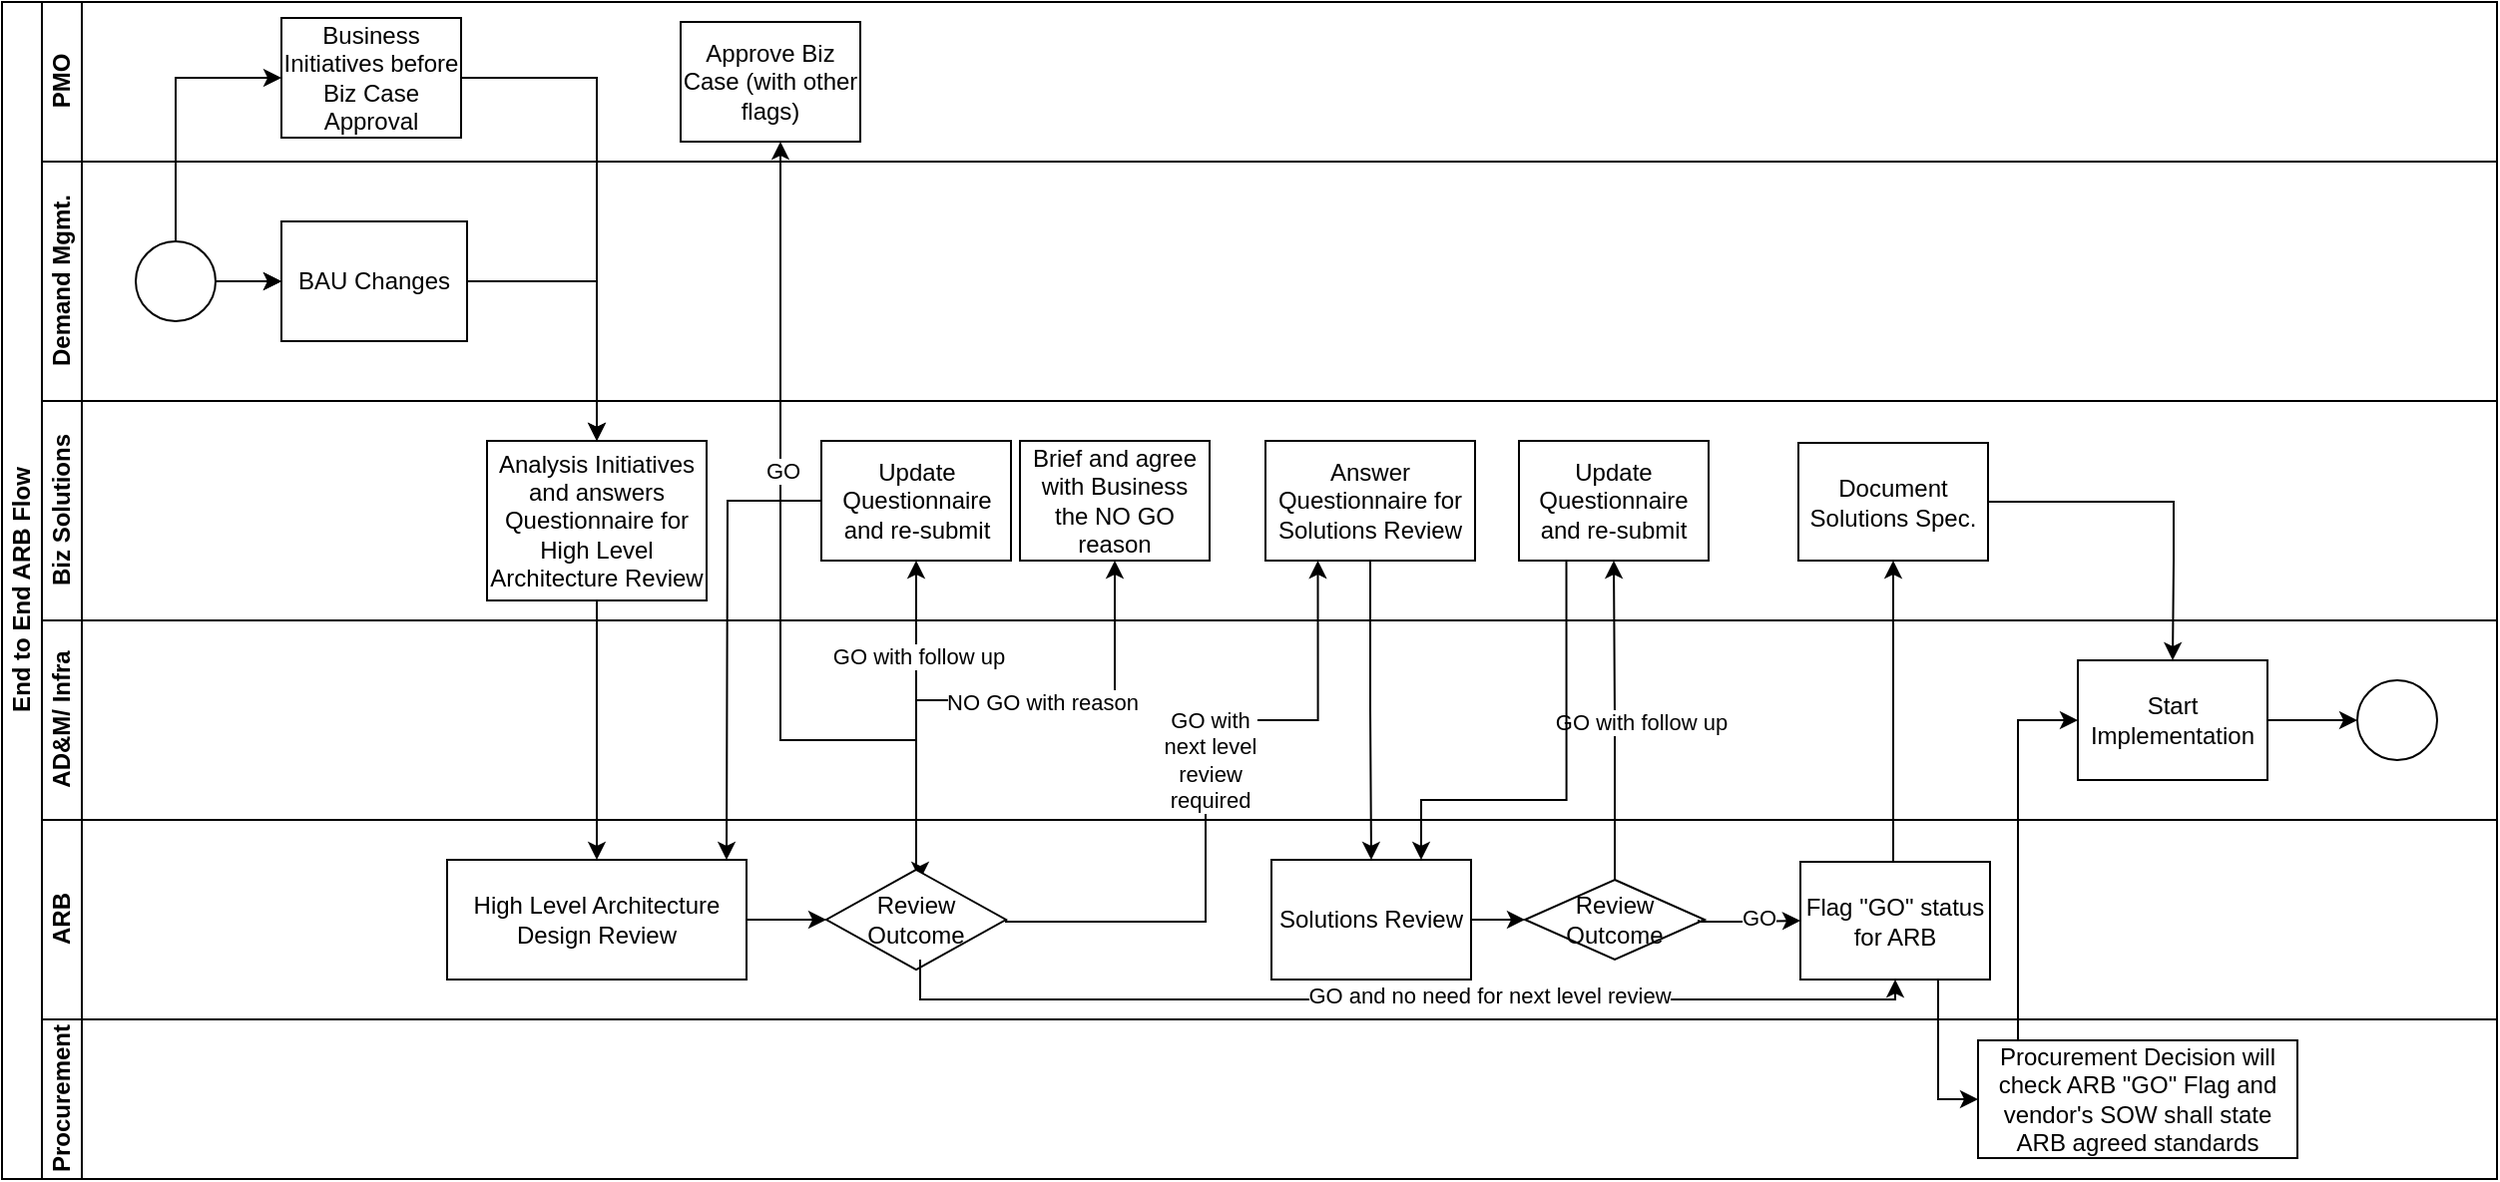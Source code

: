 <mxfile version="21.5.1" type="github">
  <diagram id="prtHgNgQTEPvFCAcTncT" name="Page-1">
    <mxGraphModel dx="1434" dy="916" grid="1" gridSize="10" guides="1" tooltips="1" connect="1" arrows="1" fold="1" page="1" pageScale="1" pageWidth="827" pageHeight="1169" math="0" shadow="0">
      <root>
        <mxCell id="0" />
        <mxCell id="1" parent="0" />
        <mxCell id="dNxyNK7c78bLwvsdeMH5-19" value="End to End ARB Flow" style="swimlane;html=1;childLayout=stackLayout;resizeParent=1;resizeParentMax=0;horizontal=0;startSize=20;horizontalStack=0;" parent="1" vertex="1">
          <mxGeometry x="120" y="120" width="1250" height="590" as="geometry" />
        </mxCell>
        <mxCell id="dNxyNK7c78bLwvsdeMH5-35" style="edgeStyle=orthogonalEdgeStyle;rounded=0;orthogonalLoop=1;jettySize=auto;html=1;endArrow=classic;endFill=1;" parent="dNxyNK7c78bLwvsdeMH5-19" source="dNxyNK7c78bLwvsdeMH5-24" target="dNxyNK7c78bLwvsdeMH5-34" edge="1">
          <mxGeometry relative="1" as="geometry">
            <mxPoint x="283" y="180" as="sourcePoint" />
          </mxGeometry>
        </mxCell>
        <mxCell id="dNxyNK7c78bLwvsdeMH5-20" value="PMO" style="swimlane;html=1;startSize=20;horizontal=0;" parent="dNxyNK7c78bLwvsdeMH5-19" vertex="1">
          <mxGeometry x="20" width="1230" height="80" as="geometry" />
        </mxCell>
        <mxCell id="dNxyNK7c78bLwvsdeMH5-24" value="Business Initiatives before Biz Case Approval" style="rounded=0;whiteSpace=wrap;html=1;fontFamily=Helvetica;fontSize=12;fontColor=#000000;align=center;" parent="dNxyNK7c78bLwvsdeMH5-20" vertex="1">
          <mxGeometry x="120" y="8" width="90" height="60" as="geometry" />
        </mxCell>
        <mxCell id="5ROh5u9C2AMJq6cVjXNk-48" value="Approve Biz Case (with other flags)" style="rounded=0;whiteSpace=wrap;html=1;fontFamily=Helvetica;fontSize=12;fontColor=#000000;align=center;" vertex="1" parent="dNxyNK7c78bLwvsdeMH5-20">
          <mxGeometry x="320" y="10" width="90" height="60" as="geometry" />
        </mxCell>
        <mxCell id="dNxyNK7c78bLwvsdeMH5-21" value="Demand Mgmt." style="swimlane;html=1;startSize=20;horizontal=0;" parent="dNxyNK7c78bLwvsdeMH5-19" vertex="1">
          <mxGeometry x="20" y="80" width="1230" height="120" as="geometry" />
        </mxCell>
        <mxCell id="dNxyNK7c78bLwvsdeMH5-26" value="BAU Changes" style="rounded=0;whiteSpace=wrap;html=1;fontFamily=Helvetica;fontSize=12;fontColor=#000000;align=center;" parent="dNxyNK7c78bLwvsdeMH5-21" vertex="1">
          <mxGeometry x="120" y="30" width="93" height="60" as="geometry" />
        </mxCell>
        <mxCell id="5ROh5u9C2AMJq6cVjXNk-18" value="" style="edgeStyle=orthogonalEdgeStyle;rounded=0;orthogonalLoop=1;jettySize=auto;html=1;" edge="1" parent="dNxyNK7c78bLwvsdeMH5-21" source="5ROh5u9C2AMJq6cVjXNk-16" target="dNxyNK7c78bLwvsdeMH5-26">
          <mxGeometry relative="1" as="geometry" />
        </mxCell>
        <mxCell id="5ROh5u9C2AMJq6cVjXNk-16" value="" style="ellipse;whiteSpace=wrap;html=1;" vertex="1" parent="dNxyNK7c78bLwvsdeMH5-21">
          <mxGeometry x="47" y="40" width="40" height="40" as="geometry" />
        </mxCell>
        <mxCell id="5ROh5u9C2AMJq6cVjXNk-17" value="" style="edgeStyle=orthogonalEdgeStyle;rounded=0;orthogonalLoop=1;jettySize=auto;html=1;exitX=1;exitY=0.5;exitDx=0;exitDy=0;entryX=0;entryY=0.5;entryDx=0;entryDy=0;" edge="1" parent="dNxyNK7c78bLwvsdeMH5-21" source="5ROh5u9C2AMJq6cVjXNk-16" target="dNxyNK7c78bLwvsdeMH5-26">
          <mxGeometry relative="1" as="geometry">
            <mxPoint x="73" y="-50" as="sourcePoint" />
            <mxPoint x="113" y="-50" as="targetPoint" />
          </mxGeometry>
        </mxCell>
        <mxCell id="dNxyNK7c78bLwvsdeMH5-22" value="Biz Solutions" style="swimlane;html=1;startSize=20;horizontal=0;" parent="dNxyNK7c78bLwvsdeMH5-19" vertex="1">
          <mxGeometry x="20" y="200" width="1230" height="110" as="geometry" />
        </mxCell>
        <mxCell id="dNxyNK7c78bLwvsdeMH5-34" value="Analysis Initiatives and answers Questionnaire for High Level Architecture Review" style="rounded=0;whiteSpace=wrap;html=1;fontFamily=Helvetica;fontSize=12;fontColor=#000000;align=center;" parent="dNxyNK7c78bLwvsdeMH5-22" vertex="1">
          <mxGeometry x="223" y="20" width="110" height="80" as="geometry" />
        </mxCell>
        <mxCell id="5ROh5u9C2AMJq6cVjXNk-6" value="Update Questionnaire and re-submit" style="rounded=0;whiteSpace=wrap;html=1;fontFamily=Helvetica;fontSize=12;fontColor=#000000;align=center;" vertex="1" parent="dNxyNK7c78bLwvsdeMH5-22">
          <mxGeometry x="390.5" y="20" width="95" height="60" as="geometry" />
        </mxCell>
        <mxCell id="5ROh5u9C2AMJq6cVjXNk-24" value="Brief and agree with Business the NO GO reason" style="rounded=0;whiteSpace=wrap;html=1;fontFamily=Helvetica;fontSize=12;fontColor=#000000;align=center;" vertex="1" parent="dNxyNK7c78bLwvsdeMH5-22">
          <mxGeometry x="490" y="20" width="95" height="60" as="geometry" />
        </mxCell>
        <mxCell id="5ROh5u9C2AMJq6cVjXNk-49" value="Document Solutions Spec." style="rounded=0;whiteSpace=wrap;html=1;fontFamily=Helvetica;fontSize=12;fontColor=#000000;align=center;" vertex="1" parent="dNxyNK7c78bLwvsdeMH5-22">
          <mxGeometry x="880" y="21" width="95" height="59" as="geometry" />
        </mxCell>
        <mxCell id="5ROh5u9C2AMJq6cVjXNk-4" value="AD&amp;amp;M/ Infra" style="swimlane;html=1;startSize=20;horizontal=0;" vertex="1" parent="dNxyNK7c78bLwvsdeMH5-19">
          <mxGeometry x="20" y="310" width="1230" height="100" as="geometry" />
        </mxCell>
        <mxCell id="5ROh5u9C2AMJq6cVjXNk-14" value="Answer Questionnaire for Solutions Review" style="rounded=0;whiteSpace=wrap;html=1;fontFamily=Helvetica;fontSize=12;fontColor=#000000;align=center;" vertex="1" parent="5ROh5u9C2AMJq6cVjXNk-4">
          <mxGeometry x="613" y="-90" width="105" height="60" as="geometry" />
        </mxCell>
        <mxCell id="5ROh5u9C2AMJq6cVjXNk-39" value="Update Questionnaire and re-submit" style="rounded=0;whiteSpace=wrap;html=1;fontFamily=Helvetica;fontSize=12;fontColor=#000000;align=center;" vertex="1" parent="5ROh5u9C2AMJq6cVjXNk-4">
          <mxGeometry x="740" y="-90" width="95" height="60" as="geometry" />
        </mxCell>
        <mxCell id="5ROh5u9C2AMJq6cVjXNk-46" value="Start Implementation" style="rounded=0;whiteSpace=wrap;html=1;fontFamily=Helvetica;fontSize=12;fontColor=#000000;align=center;" vertex="1" parent="5ROh5u9C2AMJq6cVjXNk-4">
          <mxGeometry x="1020" y="20" width="95" height="60" as="geometry" />
        </mxCell>
        <mxCell id="5ROh5u9C2AMJq6cVjXNk-52" value="" style="ellipse;whiteSpace=wrap;html=1;" vertex="1" parent="5ROh5u9C2AMJq6cVjXNk-4">
          <mxGeometry x="1160" y="30" width="40" height="40" as="geometry" />
        </mxCell>
        <mxCell id="5ROh5u9C2AMJq6cVjXNk-53" value="" style="edgeStyle=orthogonalEdgeStyle;rounded=0;orthogonalLoop=1;jettySize=auto;html=1;entryX=0;entryY=0.5;entryDx=0;entryDy=0;exitX=1;exitY=0.5;exitDx=0;exitDy=0;" edge="1" parent="5ROh5u9C2AMJq6cVjXNk-4" source="5ROh5u9C2AMJq6cVjXNk-46" target="5ROh5u9C2AMJq6cVjXNk-52">
          <mxGeometry relative="1" as="geometry">
            <mxPoint x="1120" y="60" as="sourcePoint" />
            <mxPoint x="130" y="-160" as="targetPoint" />
          </mxGeometry>
        </mxCell>
        <mxCell id="5ROh5u9C2AMJq6cVjXNk-8" value="ARB" style="swimlane;html=1;startSize=20;horizontal=0;" vertex="1" parent="dNxyNK7c78bLwvsdeMH5-19">
          <mxGeometry x="20" y="410" width="1230" height="100" as="geometry" />
        </mxCell>
        <mxCell id="5ROh5u9C2AMJq6cVjXNk-9" value="" style="edgeStyle=orthogonalEdgeStyle;rounded=0;orthogonalLoop=1;jettySize=auto;html=1;endArrow=classic;endFill=1;" edge="1" parent="5ROh5u9C2AMJq6cVjXNk-8" source="5ROh5u9C2AMJq6cVjXNk-10" target="5ROh5u9C2AMJq6cVjXNk-11">
          <mxGeometry relative="1" as="geometry">
            <mxPoint x="463" y="40" as="sourcePoint" />
          </mxGeometry>
        </mxCell>
        <mxCell id="5ROh5u9C2AMJq6cVjXNk-10" value="High Level Architecture Design Review" style="rounded=0;whiteSpace=wrap;html=1;fontFamily=Helvetica;fontSize=12;fontColor=#000000;align=center;" vertex="1" parent="5ROh5u9C2AMJq6cVjXNk-8">
          <mxGeometry x="203" y="20" width="150" height="60" as="geometry" />
        </mxCell>
        <mxCell id="5ROh5u9C2AMJq6cVjXNk-57" style="edgeStyle=orthogonalEdgeStyle;rounded=0;orthogonalLoop=1;jettySize=auto;html=1;exitX=0.5;exitY=0;exitDx=0;exitDy=0;" edge="1" parent="5ROh5u9C2AMJq6cVjXNk-8" source="5ROh5u9C2AMJq6cVjXNk-11">
          <mxGeometry relative="1" as="geometry">
            <mxPoint x="440" y="30" as="targetPoint" />
          </mxGeometry>
        </mxCell>
        <mxCell id="5ROh5u9C2AMJq6cVjXNk-11" value="Review&lt;br&gt;Outcome" style="rhombus;whiteSpace=wrap;html=1;fontFamily=Helvetica;fontSize=12;fontColor=#000000;align=center;" vertex="1" parent="5ROh5u9C2AMJq6cVjXNk-8">
          <mxGeometry x="393" y="25" width="90" height="50" as="geometry" />
        </mxCell>
        <mxCell id="5ROh5u9C2AMJq6cVjXNk-28" value="Solutions Review" style="rounded=0;whiteSpace=wrap;html=1;fontFamily=Helvetica;fontSize=12;fontColor=#000000;align=center;" vertex="1" parent="5ROh5u9C2AMJq6cVjXNk-8">
          <mxGeometry x="616" y="20" width="100" height="60" as="geometry" />
        </mxCell>
        <mxCell id="5ROh5u9C2AMJq6cVjXNk-31" value="Review&lt;br&gt;Outcome" style="rhombus;whiteSpace=wrap;html=1;fontFamily=Helvetica;fontSize=12;fontColor=#000000;align=center;" vertex="1" parent="5ROh5u9C2AMJq6cVjXNk-8">
          <mxGeometry x="743" y="30" width="90" height="40" as="geometry" />
        </mxCell>
        <mxCell id="5ROh5u9C2AMJq6cVjXNk-32" value="" style="edgeStyle=orthogonalEdgeStyle;rounded=0;orthogonalLoop=1;jettySize=auto;html=1;endArrow=classic;endFill=1;entryX=0;entryY=0.5;entryDx=0;entryDy=0;exitX=1;exitY=0.5;exitDx=0;exitDy=0;" edge="1" parent="5ROh5u9C2AMJq6cVjXNk-8" source="5ROh5u9C2AMJq6cVjXNk-28" target="5ROh5u9C2AMJq6cVjXNk-31">
          <mxGeometry relative="1" as="geometry">
            <mxPoint x="723" y="50" as="sourcePoint" />
            <mxPoint x="403" y="60" as="targetPoint" />
          </mxGeometry>
        </mxCell>
        <mxCell id="5ROh5u9C2AMJq6cVjXNk-33" value="Flag &quot;GO&quot; status for ARB" style="rounded=0;whiteSpace=wrap;html=1;fontFamily=Helvetica;fontSize=12;fontColor=#000000;align=center;" vertex="1" parent="5ROh5u9C2AMJq6cVjXNk-8">
          <mxGeometry x="881" y="21" width="95" height="59" as="geometry" />
        </mxCell>
        <mxCell id="5ROh5u9C2AMJq6cVjXNk-36" value="" style="edgeStyle=orthogonalEdgeStyle;rounded=0;orthogonalLoop=1;jettySize=auto;html=1;endArrow=classic;endFill=1;entryX=0;entryY=0.5;entryDx=0;entryDy=0;" edge="1" parent="5ROh5u9C2AMJq6cVjXNk-8" target="5ROh5u9C2AMJq6cVjXNk-33">
          <mxGeometry relative="1" as="geometry">
            <mxPoint x="830" y="50" as="sourcePoint" />
            <mxPoint x="978" y="90" as="targetPoint" />
            <Array as="points">
              <mxPoint x="830" y="51" />
              <mxPoint x="850" y="51" />
              <mxPoint x="850" y="50" />
            </Array>
          </mxGeometry>
        </mxCell>
        <mxCell id="5ROh5u9C2AMJq6cVjXNk-37" value="GO" style="edgeLabel;html=1;align=center;verticalAlign=middle;resizable=0;points=[];" vertex="1" connectable="0" parent="5ROh5u9C2AMJq6cVjXNk-36">
          <mxGeometry x="0.176" y="2" relative="1" as="geometry">
            <mxPoint as="offset" />
          </mxGeometry>
        </mxCell>
        <mxCell id="5ROh5u9C2AMJq6cVjXNk-19" value="" style="edgeStyle=orthogonalEdgeStyle;rounded=0;orthogonalLoop=1;jettySize=auto;html=1;exitX=0.5;exitY=0;exitDx=0;exitDy=0;entryX=0;entryY=0.5;entryDx=0;entryDy=0;" edge="1" parent="dNxyNK7c78bLwvsdeMH5-19" source="5ROh5u9C2AMJq6cVjXNk-16" target="dNxyNK7c78bLwvsdeMH5-24">
          <mxGeometry relative="1" as="geometry">
            <mxPoint x="103" y="190" as="sourcePoint" />
            <mxPoint x="133" y="190" as="targetPoint" />
          </mxGeometry>
        </mxCell>
        <mxCell id="5ROh5u9C2AMJq6cVjXNk-20" style="edgeStyle=orthogonalEdgeStyle;rounded=0;orthogonalLoop=1;jettySize=auto;html=1;endArrow=classic;endFill=1;exitX=1;exitY=0.5;exitDx=0;exitDy=0;entryX=0.5;entryY=0;entryDx=0;entryDy=0;" edge="1" parent="dNxyNK7c78bLwvsdeMH5-19" source="dNxyNK7c78bLwvsdeMH5-26" target="dNxyNK7c78bLwvsdeMH5-34">
          <mxGeometry relative="1" as="geometry">
            <mxPoint x="243" y="70" as="sourcePoint" />
            <mxPoint x="293" y="250" as="targetPoint" />
          </mxGeometry>
        </mxCell>
        <mxCell id="5ROh5u9C2AMJq6cVjXNk-21" style="edgeStyle=orthogonalEdgeStyle;rounded=0;orthogonalLoop=1;jettySize=auto;html=1;endArrow=classic;endFill=1;exitX=0.5;exitY=1;exitDx=0;exitDy=0;entryX=0.5;entryY=0;entryDx=0;entryDy=0;" edge="1" parent="dNxyNK7c78bLwvsdeMH5-19" source="dNxyNK7c78bLwvsdeMH5-34" target="5ROh5u9C2AMJq6cVjXNk-10">
          <mxGeometry relative="1" as="geometry">
            <mxPoint x="243" y="170" as="sourcePoint" />
            <mxPoint x="318" y="250" as="targetPoint" />
          </mxGeometry>
        </mxCell>
        <mxCell id="5ROh5u9C2AMJq6cVjXNk-5" value="" style="edgeStyle=orthogonalEdgeStyle;rounded=0;orthogonalLoop=1;jettySize=auto;html=1;endArrow=classic;endFill=1;exitX=0;exitY=0.5;exitDx=0;exitDy=0;" edge="1" parent="dNxyNK7c78bLwvsdeMH5-19" source="5ROh5u9C2AMJq6cVjXNk-6">
          <mxGeometry relative="1" as="geometry">
            <mxPoint x="363" y="430" as="targetPoint" />
          </mxGeometry>
        </mxCell>
        <mxCell id="5ROh5u9C2AMJq6cVjXNk-22" value="" style="edgeStyle=orthogonalEdgeStyle;rounded=0;orthogonalLoop=1;jettySize=auto;html=1;endArrow=classic;endFill=1;exitX=0.5;exitY=0;exitDx=0;exitDy=0;entryX=0.5;entryY=1;entryDx=0;entryDy=0;" edge="1" parent="dNxyNK7c78bLwvsdeMH5-19" source="5ROh5u9C2AMJq6cVjXNk-11" target="5ROh5u9C2AMJq6cVjXNk-6">
          <mxGeometry relative="1" as="geometry">
            <mxPoint x="503" y="260" as="sourcePoint" />
            <mxPoint x="743" y="340" as="targetPoint" />
          </mxGeometry>
        </mxCell>
        <mxCell id="5ROh5u9C2AMJq6cVjXNk-23" value="GO with follow up" style="edgeLabel;html=1;align=center;verticalAlign=middle;resizable=0;points=[];" vertex="1" connectable="0" parent="5ROh5u9C2AMJq6cVjXNk-22">
          <mxGeometry x="0.087" y="-1" relative="1" as="geometry">
            <mxPoint y="-23" as="offset" />
          </mxGeometry>
        </mxCell>
        <mxCell id="5ROh5u9C2AMJq6cVjXNk-25" value="" style="edgeStyle=orthogonalEdgeStyle;rounded=0;orthogonalLoop=1;jettySize=auto;html=1;endArrow=classic;endFill=1;exitX=0.5;exitY=0;exitDx=0;exitDy=0;entryX=0.5;entryY=1;entryDx=0;entryDy=0;" edge="1" parent="dNxyNK7c78bLwvsdeMH5-19" source="5ROh5u9C2AMJq6cVjXNk-11" target="5ROh5u9C2AMJq6cVjXNk-24">
          <mxGeometry relative="1" as="geometry">
            <mxPoint x="468" y="450" as="sourcePoint" />
            <mxPoint x="468" y="290" as="targetPoint" />
            <Array as="points">
              <mxPoint x="458" y="350" />
              <mxPoint x="558" y="350" />
            </Array>
          </mxGeometry>
        </mxCell>
        <mxCell id="5ROh5u9C2AMJq6cVjXNk-26" value="NO GO with reason" style="edgeLabel;html=1;align=center;verticalAlign=middle;resizable=0;points=[];" vertex="1" connectable="0" parent="5ROh5u9C2AMJq6cVjXNk-25">
          <mxGeometry x="0.087" y="-1" relative="1" as="geometry">
            <mxPoint x="9" as="offset" />
          </mxGeometry>
        </mxCell>
        <mxCell id="5ROh5u9C2AMJq6cVjXNk-29" value="" style="edgeStyle=orthogonalEdgeStyle;rounded=0;orthogonalLoop=1;jettySize=auto;html=1;endArrow=classic;endFill=1;exitX=1;exitY=0.5;exitDx=0;exitDy=0;entryX=0.25;entryY=1;entryDx=0;entryDy=0;" edge="1" parent="dNxyNK7c78bLwvsdeMH5-19" source="5ROh5u9C2AMJq6cVjXNk-11" target="5ROh5u9C2AMJq6cVjXNk-14">
          <mxGeometry relative="1" as="geometry">
            <mxPoint x="503" y="461" as="sourcePoint" />
            <mxPoint x="610" y="250" as="targetPoint" />
            <Array as="points">
              <mxPoint x="503" y="461" />
              <mxPoint x="603" y="461" />
              <mxPoint x="603" y="360" />
              <mxPoint x="659" y="360" />
            </Array>
          </mxGeometry>
        </mxCell>
        <mxCell id="5ROh5u9C2AMJq6cVjXNk-30" value="GO with&lt;br&gt;next level&lt;br&gt;review&lt;br&gt;required" style="edgeLabel;html=1;align=center;verticalAlign=middle;resizable=0;points=[];" vertex="1" connectable="0" parent="5ROh5u9C2AMJq6cVjXNk-29">
          <mxGeometry x="0.176" y="2" relative="1" as="geometry">
            <mxPoint x="4" y="17" as="offset" />
          </mxGeometry>
        </mxCell>
        <mxCell id="5ROh5u9C2AMJq6cVjXNk-13" value="" style="edgeStyle=orthogonalEdgeStyle;rounded=0;orthogonalLoop=1;jettySize=auto;html=1;endArrow=classic;endFill=1;exitX=0.5;exitY=1;exitDx=0;exitDy=0;entryX=0.5;entryY=0;entryDx=0;entryDy=0;" edge="1" parent="dNxyNK7c78bLwvsdeMH5-19" source="5ROh5u9C2AMJq6cVjXNk-14" target="5ROh5u9C2AMJq6cVjXNk-28">
          <mxGeometry relative="1" as="geometry" />
        </mxCell>
        <mxCell id="5ROh5u9C2AMJq6cVjXNk-12" value="Procurement" style="swimlane;html=1;startSize=20;horizontal=0;" vertex="1" parent="dNxyNK7c78bLwvsdeMH5-19">
          <mxGeometry x="20" y="510" width="1230" height="80" as="geometry" />
        </mxCell>
        <mxCell id="5ROh5u9C2AMJq6cVjXNk-44" value="Procurement Decision will check ARB &quot;GO&quot; Flag and vendor&#39;s SOW shall state ARB agreed standards" style="rounded=0;whiteSpace=wrap;html=1;fontFamily=Helvetica;fontSize=12;fontColor=#000000;align=center;" vertex="1" parent="5ROh5u9C2AMJq6cVjXNk-12">
          <mxGeometry x="970" y="10.5" width="160" height="59" as="geometry" />
        </mxCell>
        <mxCell id="5ROh5u9C2AMJq6cVjXNk-40" value="" style="edgeStyle=orthogonalEdgeStyle;rounded=0;orthogonalLoop=1;jettySize=auto;html=1;endArrow=classic;endFill=1;exitX=0.5;exitY=0;exitDx=0;exitDy=0;" edge="1" parent="dNxyNK7c78bLwvsdeMH5-19" source="5ROh5u9C2AMJq6cVjXNk-31" target="5ROh5u9C2AMJq6cVjXNk-39">
          <mxGeometry relative="1" as="geometry">
            <mxPoint x="468" y="450" as="sourcePoint" />
            <mxPoint x="468" y="290" as="targetPoint" />
          </mxGeometry>
        </mxCell>
        <mxCell id="5ROh5u9C2AMJq6cVjXNk-41" value="GO with follow up" style="edgeLabel;html=1;align=center;verticalAlign=middle;resizable=0;points=[];" vertex="1" connectable="0" parent="5ROh5u9C2AMJq6cVjXNk-40">
          <mxGeometry x="0.087" y="-1" relative="1" as="geometry">
            <mxPoint x="12" y="7" as="offset" />
          </mxGeometry>
        </mxCell>
        <mxCell id="5ROh5u9C2AMJq6cVjXNk-42" value="" style="edgeStyle=orthogonalEdgeStyle;rounded=0;orthogonalLoop=1;jettySize=auto;html=1;endArrow=classic;endFill=1;exitX=0.25;exitY=1;exitDx=0;exitDy=0;entryX=0.75;entryY=0;entryDx=0;entryDy=0;" edge="1" parent="dNxyNK7c78bLwvsdeMH5-19" source="5ROh5u9C2AMJq6cVjXNk-39" target="5ROh5u9C2AMJq6cVjXNk-28">
          <mxGeometry relative="1" as="geometry">
            <mxPoint x="768" y="460" as="sourcePoint" />
            <mxPoint x="720" y="640" as="targetPoint" />
            <Array as="points">
              <mxPoint x="784" y="400" />
              <mxPoint x="711" y="400" />
            </Array>
          </mxGeometry>
        </mxCell>
        <mxCell id="5ROh5u9C2AMJq6cVjXNk-45" value="" style="edgeStyle=orthogonalEdgeStyle;rounded=0;orthogonalLoop=1;jettySize=auto;html=1;endArrow=classic;endFill=1;exitX=0.75;exitY=1;exitDx=0;exitDy=0;entryX=0;entryY=0.5;entryDx=0;entryDy=0;" edge="1" parent="dNxyNK7c78bLwvsdeMH5-19" source="5ROh5u9C2AMJq6cVjXNk-33" target="5ROh5u9C2AMJq6cVjXNk-44">
          <mxGeometry relative="1" as="geometry">
            <mxPoint x="1088" y="550" as="sourcePoint" />
            <mxPoint x="1040" y="730" as="targetPoint" />
            <Array as="points">
              <mxPoint x="970" y="490" />
              <mxPoint x="970" y="550" />
            </Array>
          </mxGeometry>
        </mxCell>
        <mxCell id="5ROh5u9C2AMJq6cVjXNk-47" value="" style="edgeStyle=orthogonalEdgeStyle;rounded=0;orthogonalLoop=1;jettySize=auto;html=1;endArrow=classic;endFill=1;entryX=0;entryY=0.5;entryDx=0;entryDy=0;" edge="1" parent="dNxyNK7c78bLwvsdeMH5-19" target="5ROh5u9C2AMJq6cVjXNk-46">
          <mxGeometry relative="1" as="geometry">
            <mxPoint x="1010" y="520" as="sourcePoint" />
            <mxPoint x="1000" y="560" as="targetPoint" />
            <Array as="points">
              <mxPoint x="1010" y="520" />
              <mxPoint x="1010" y="360" />
            </Array>
          </mxGeometry>
        </mxCell>
        <mxCell id="5ROh5u9C2AMJq6cVjXNk-50" value="" style="edgeStyle=orthogonalEdgeStyle;rounded=0;orthogonalLoop=1;jettySize=auto;html=1;endArrow=classic;endFill=1;exitX=0.5;exitY=0;exitDx=0;exitDy=0;entryX=0.5;entryY=1;entryDx=0;entryDy=0;" edge="1" parent="dNxyNK7c78bLwvsdeMH5-19" source="5ROh5u9C2AMJq6cVjXNk-33" target="5ROh5u9C2AMJq6cVjXNk-49">
          <mxGeometry relative="1" as="geometry">
            <mxPoint x="1020" y="530" as="sourcePoint" />
            <mxPoint x="950" y="290" as="targetPoint" />
            <Array as="points">
              <mxPoint x="948" y="431" />
            </Array>
          </mxGeometry>
        </mxCell>
        <mxCell id="5ROh5u9C2AMJq6cVjXNk-51" value="" style="edgeStyle=orthogonalEdgeStyle;rounded=0;orthogonalLoop=1;jettySize=auto;html=1;endArrow=classic;endFill=1;exitX=1;exitY=0.5;exitDx=0;exitDy=0;entryX=0.5;entryY=0;entryDx=0;entryDy=0;" edge="1" parent="dNxyNK7c78bLwvsdeMH5-19" source="5ROh5u9C2AMJq6cVjXNk-49" target="5ROh5u9C2AMJq6cVjXNk-46">
          <mxGeometry relative="1" as="geometry">
            <mxPoint x="959" y="441" as="sourcePoint" />
            <mxPoint x="958" y="290" as="targetPoint" />
            <Array as="points">
              <mxPoint x="1088" y="251" />
              <mxPoint x="1088" y="280" />
            </Array>
          </mxGeometry>
        </mxCell>
        <mxCell id="5ROh5u9C2AMJq6cVjXNk-54" value="" style="edgeStyle=orthogonalEdgeStyle;rounded=0;orthogonalLoop=1;jettySize=auto;html=1;endArrow=classic;endFill=1;exitX=0.5;exitY=0;exitDx=0;exitDy=0;" edge="1" parent="dNxyNK7c78bLwvsdeMH5-19" source="5ROh5u9C2AMJq6cVjXNk-11">
          <mxGeometry relative="1" as="geometry">
            <mxPoint x="410" y="430" as="sourcePoint" />
            <mxPoint x="390" y="70" as="targetPoint" />
            <Array as="points">
              <mxPoint x="458" y="370" />
              <mxPoint x="390" y="370" />
            </Array>
          </mxGeometry>
        </mxCell>
        <mxCell id="5ROh5u9C2AMJq6cVjXNk-56" value="GO" style="edgeLabel;html=1;align=center;verticalAlign=middle;resizable=0;points=[];" vertex="1" connectable="0" parent="5ROh5u9C2AMJq6cVjXNk-54">
          <mxGeometry x="0.241" y="-1" relative="1" as="geometry">
            <mxPoint as="offset" />
          </mxGeometry>
        </mxCell>
        <mxCell id="5ROh5u9C2AMJq6cVjXNk-34" value="" style="edgeStyle=orthogonalEdgeStyle;rounded=0;orthogonalLoop=1;jettySize=auto;html=1;endArrow=classic;endFill=1;entryX=0.5;entryY=1;entryDx=0;entryDy=0;" edge="1" parent="1" target="5ROh5u9C2AMJq6cVjXNk-33">
          <mxGeometry relative="1" as="geometry">
            <mxPoint x="580" y="600" as="sourcePoint" />
            <mxPoint x="763" y="490" as="targetPoint" />
            <Array as="points">
              <mxPoint x="580" y="620" />
              <mxPoint x="1069" y="620" />
            </Array>
          </mxGeometry>
        </mxCell>
        <mxCell id="5ROh5u9C2AMJq6cVjXNk-35" value="GO and no need for next level review" style="edgeLabel;html=1;align=center;verticalAlign=middle;resizable=0;points=[];" vertex="1" connectable="0" parent="5ROh5u9C2AMJq6cVjXNk-34">
          <mxGeometry x="0.176" y="2" relative="1" as="geometry">
            <mxPoint as="offset" />
          </mxGeometry>
        </mxCell>
      </root>
    </mxGraphModel>
  </diagram>
</mxfile>
